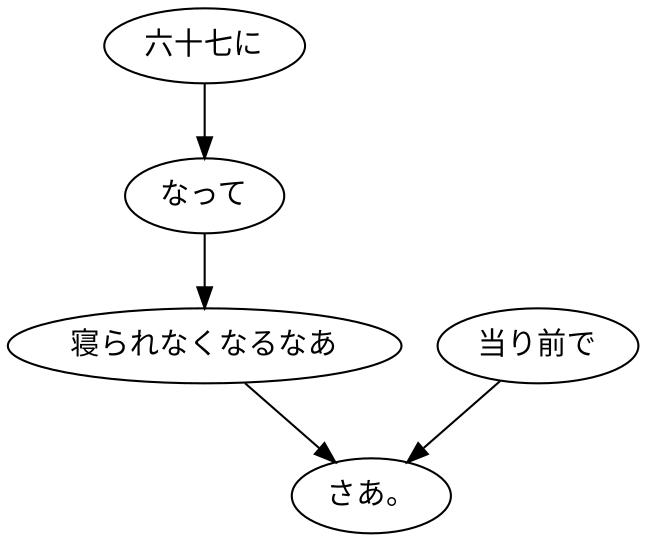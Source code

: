digraph graph1748 {
	node0 [label="六十七に"];
	node1 [label="なって"];
	node2 [label="寝られなくなるなあ"];
	node3 [label="当り前で"];
	node4 [label="さあ。"];
	node0 -> node1;
	node1 -> node2;
	node2 -> node4;
	node3 -> node4;
}
